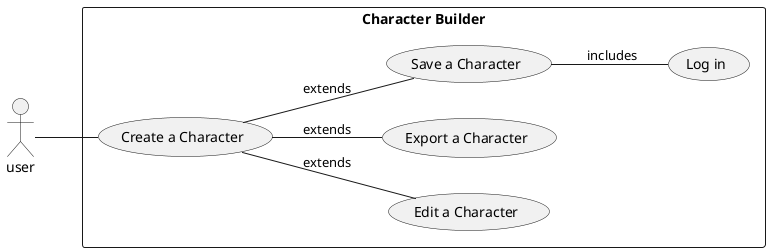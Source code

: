 @startuml
left to right direction
actor user
rectangle "Character Builder" {
user -- (Create a Character)
(Create a Character) -- (Edit a Character) : extends
(Create a Character) -- (Export a Character) : extends
(Create a Character) -- (Save a Character) : extends
(Save a Character) -- (Log in) : includes
}
@enduml